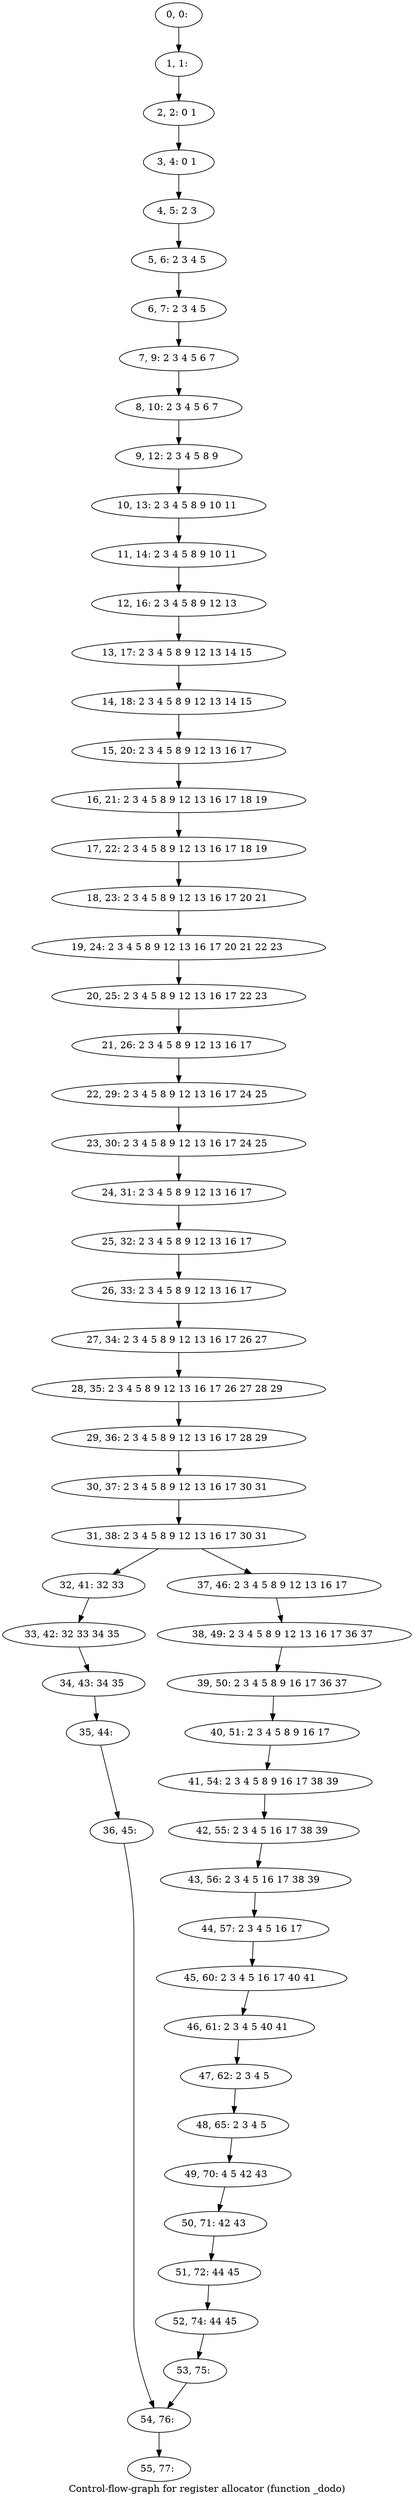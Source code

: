 digraph G {
graph [label="Control-flow-graph for register allocator (function _dodo)"]
0[label="0, 0: "];
1[label="1, 1: "];
2[label="2, 2: 0 1 "];
3[label="3, 4: 0 1 "];
4[label="4, 5: 2 3 "];
5[label="5, 6: 2 3 4 5 "];
6[label="6, 7: 2 3 4 5 "];
7[label="7, 9: 2 3 4 5 6 7 "];
8[label="8, 10: 2 3 4 5 6 7 "];
9[label="9, 12: 2 3 4 5 8 9 "];
10[label="10, 13: 2 3 4 5 8 9 10 11 "];
11[label="11, 14: 2 3 4 5 8 9 10 11 "];
12[label="12, 16: 2 3 4 5 8 9 12 13 "];
13[label="13, 17: 2 3 4 5 8 9 12 13 14 15 "];
14[label="14, 18: 2 3 4 5 8 9 12 13 14 15 "];
15[label="15, 20: 2 3 4 5 8 9 12 13 16 17 "];
16[label="16, 21: 2 3 4 5 8 9 12 13 16 17 18 19 "];
17[label="17, 22: 2 3 4 5 8 9 12 13 16 17 18 19 "];
18[label="18, 23: 2 3 4 5 8 9 12 13 16 17 20 21 "];
19[label="19, 24: 2 3 4 5 8 9 12 13 16 17 20 21 22 23 "];
20[label="20, 25: 2 3 4 5 8 9 12 13 16 17 22 23 "];
21[label="21, 26: 2 3 4 5 8 9 12 13 16 17 "];
22[label="22, 29: 2 3 4 5 8 9 12 13 16 17 24 25 "];
23[label="23, 30: 2 3 4 5 8 9 12 13 16 17 24 25 "];
24[label="24, 31: 2 3 4 5 8 9 12 13 16 17 "];
25[label="25, 32: 2 3 4 5 8 9 12 13 16 17 "];
26[label="26, 33: 2 3 4 5 8 9 12 13 16 17 "];
27[label="27, 34: 2 3 4 5 8 9 12 13 16 17 26 27 "];
28[label="28, 35: 2 3 4 5 8 9 12 13 16 17 26 27 28 29 "];
29[label="29, 36: 2 3 4 5 8 9 12 13 16 17 28 29 "];
30[label="30, 37: 2 3 4 5 8 9 12 13 16 17 30 31 "];
31[label="31, 38: 2 3 4 5 8 9 12 13 16 17 30 31 "];
32[label="32, 41: 32 33 "];
33[label="33, 42: 32 33 34 35 "];
34[label="34, 43: 34 35 "];
35[label="35, 44: "];
36[label="36, 45: "];
37[label="37, 46: 2 3 4 5 8 9 12 13 16 17 "];
38[label="38, 49: 2 3 4 5 8 9 12 13 16 17 36 37 "];
39[label="39, 50: 2 3 4 5 8 9 16 17 36 37 "];
40[label="40, 51: 2 3 4 5 8 9 16 17 "];
41[label="41, 54: 2 3 4 5 8 9 16 17 38 39 "];
42[label="42, 55: 2 3 4 5 16 17 38 39 "];
43[label="43, 56: 2 3 4 5 16 17 38 39 "];
44[label="44, 57: 2 3 4 5 16 17 "];
45[label="45, 60: 2 3 4 5 16 17 40 41 "];
46[label="46, 61: 2 3 4 5 40 41 "];
47[label="47, 62: 2 3 4 5 "];
48[label="48, 65: 2 3 4 5 "];
49[label="49, 70: 4 5 42 43 "];
50[label="50, 71: 42 43 "];
51[label="51, 72: 44 45 "];
52[label="52, 74: 44 45 "];
53[label="53, 75: "];
54[label="54, 76: "];
55[label="55, 77: "];
0->1 ;
1->2 ;
2->3 ;
3->4 ;
4->5 ;
5->6 ;
6->7 ;
7->8 ;
8->9 ;
9->10 ;
10->11 ;
11->12 ;
12->13 ;
13->14 ;
14->15 ;
15->16 ;
16->17 ;
17->18 ;
18->19 ;
19->20 ;
20->21 ;
21->22 ;
22->23 ;
23->24 ;
24->25 ;
25->26 ;
26->27 ;
27->28 ;
28->29 ;
29->30 ;
30->31 ;
31->32 ;
31->37 ;
32->33 ;
33->34 ;
34->35 ;
35->36 ;
36->54 ;
37->38 ;
38->39 ;
39->40 ;
40->41 ;
41->42 ;
42->43 ;
43->44 ;
44->45 ;
45->46 ;
46->47 ;
47->48 ;
48->49 ;
49->50 ;
50->51 ;
51->52 ;
52->53 ;
53->54 ;
54->55 ;
}
